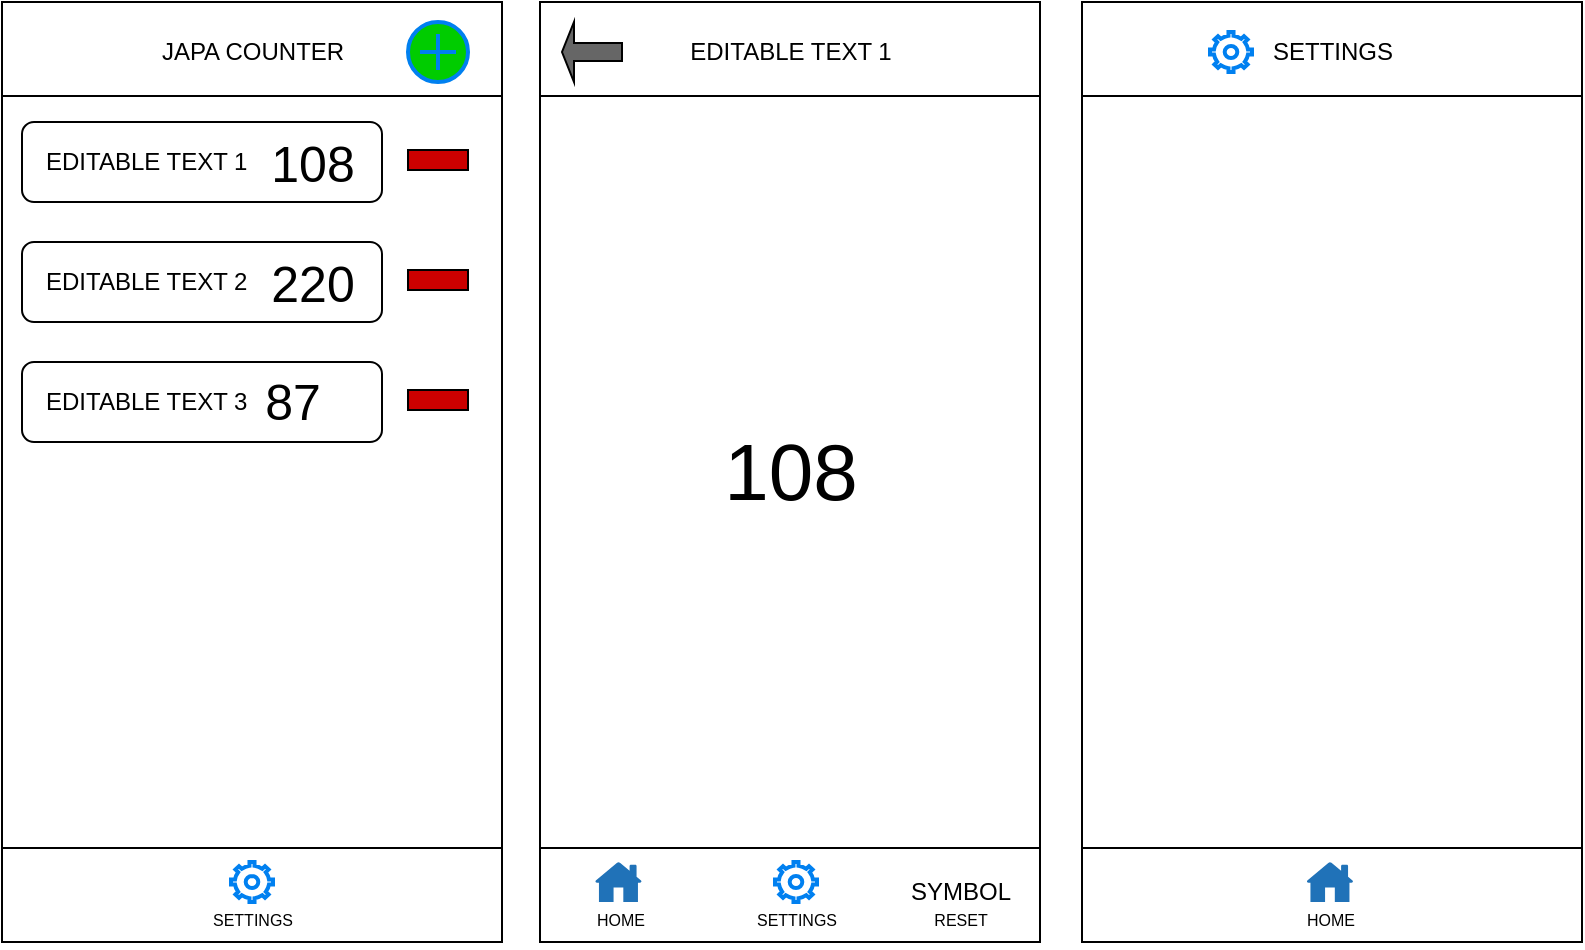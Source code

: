 <mxfile version="28.1.2">
  <diagram name="Page-1" id="dfNJQbDvSDNy0ns53r4n">
    <mxGraphModel dx="1186" dy="746" grid="1" gridSize="10" guides="1" tooltips="1" connect="1" arrows="1" fold="1" page="1" pageScale="1" pageWidth="827" pageHeight="1169" math="0" shadow="0">
      <root>
        <mxCell id="0" />
        <mxCell id="1" parent="0" />
        <mxCell id="suief4yFfAgGJzJjzFjQ-1" value="" style="shape=process;whiteSpace=wrap;html=1;backgroundOutline=1;rotation=90;" vertex="1" parent="1">
          <mxGeometry x="-90" y="190" width="470" height="250" as="geometry" />
        </mxCell>
        <mxCell id="suief4yFfAgGJzJjzFjQ-2" value="" style="shape=process;whiteSpace=wrap;html=1;backgroundOutline=1;rotation=90;" vertex="1" parent="1">
          <mxGeometry x="179" y="190" width="470" height="250" as="geometry" />
        </mxCell>
        <mxCell id="suief4yFfAgGJzJjzFjQ-3" value="" style="shape=process;whiteSpace=wrap;html=1;backgroundOutline=1;rotation=90;" vertex="1" parent="1">
          <mxGeometry x="450" y="190" width="470" height="250" as="geometry" />
        </mxCell>
        <mxCell id="suief4yFfAgGJzJjzFjQ-4" value="JAPA COUNTER" style="text;html=1;align=center;verticalAlign=middle;resizable=0;points=[];autosize=1;strokeColor=none;fillColor=none;" vertex="1" parent="1">
          <mxGeometry x="90" y="90" width="110" height="30" as="geometry" />
        </mxCell>
        <mxCell id="suief4yFfAgGJzJjzFjQ-5" value="&amp;nbsp; &amp;nbsp;EDITABLE TEXT 1" style="rounded=1;whiteSpace=wrap;html=1;align=left;" vertex="1" parent="1">
          <mxGeometry x="30" y="140" width="180" height="40" as="geometry" />
        </mxCell>
        <mxCell id="suief4yFfAgGJzJjzFjQ-14" value="" style="html=1;verticalLabelPosition=bottom;align=center;labelBackgroundColor=#ffffff;verticalAlign=top;strokeWidth=2;strokeColor=#0080F0;shadow=0;dashed=0;shape=mxgraph.ios7.icons.add;fillColor=#00CC00;" vertex="1" parent="1">
          <mxGeometry x="223" y="90" width="30" height="30" as="geometry" />
        </mxCell>
        <mxCell id="suief4yFfAgGJzJjzFjQ-17" value="" style="whiteSpace=wrap;html=1;fillColor=#CC0000;" vertex="1" parent="1">
          <mxGeometry x="223" y="154" width="30" height="10" as="geometry" />
        </mxCell>
        <mxCell id="suief4yFfAgGJzJjzFjQ-20" value="&amp;nbsp; &amp;nbsp;EDITABLE TEXT 2" style="rounded=1;whiteSpace=wrap;html=1;align=left;" vertex="1" parent="1">
          <mxGeometry x="30" y="200" width="180" height="40" as="geometry" />
        </mxCell>
        <mxCell id="suief4yFfAgGJzJjzFjQ-21" value="" style="whiteSpace=wrap;html=1;fillColor=#CC0000;strokeColor=default;align=center;verticalAlign=middle;fontFamily=Helvetica;fontSize=12;fontColor=default;" vertex="1" parent="1">
          <mxGeometry x="223" y="214" width="30" height="10" as="geometry" />
        </mxCell>
        <mxCell id="suief4yFfAgGJzJjzFjQ-22" value="&amp;nbsp; &amp;nbsp;EDITABLE TEXT 3" style="rounded=1;whiteSpace=wrap;html=1;align=left;" vertex="1" parent="1">
          <mxGeometry x="30" y="260" width="180" height="40" as="geometry" />
        </mxCell>
        <mxCell id="suief4yFfAgGJzJjzFjQ-23" value="" style="whiteSpace=wrap;html=1;fillColor=#CC0000;strokeColor=default;align=center;verticalAlign=middle;fontFamily=Helvetica;fontSize=12;fontColor=default;" vertex="1" parent="1">
          <mxGeometry x="223" y="274" width="30" height="10" as="geometry" />
        </mxCell>
        <mxCell id="suief4yFfAgGJzJjzFjQ-25" value="EDITABLE TEXT 1" style="text;html=1;align=center;verticalAlign=middle;resizable=0;points=[];autosize=1;strokeColor=none;fillColor=none;" vertex="1" parent="1">
          <mxGeometry x="354" y="90" width="120" height="30" as="geometry" />
        </mxCell>
        <mxCell id="suief4yFfAgGJzJjzFjQ-26" value="&lt;font style=&quot;font-size: 40px;&quot;&gt;108&lt;/font&gt;" style="text;html=1;align=center;verticalAlign=middle;resizable=0;points=[];autosize=1;strokeColor=none;fillColor=none;" vertex="1" parent="1">
          <mxGeometry x="369" y="284" width="90" height="60" as="geometry" />
        </mxCell>
        <mxCell id="suief4yFfAgGJzJjzFjQ-27" value="&lt;font style=&quot;font-size: 25px;&quot;&gt;108&lt;/font&gt;" style="text;html=1;align=center;verticalAlign=middle;resizable=0;points=[];autosize=1;strokeColor=none;fillColor=none;" vertex="1" parent="1">
          <mxGeometry x="140" y="140" width="70" height="40" as="geometry" />
        </mxCell>
        <mxCell id="suief4yFfAgGJzJjzFjQ-28" value="&lt;font style=&quot;font-size: 25px;&quot;&gt;220&lt;/font&gt;" style="text;html=1;align=center;verticalAlign=middle;resizable=0;points=[];autosize=1;strokeColor=none;fillColor=none;" vertex="1" parent="1">
          <mxGeometry x="140" y="200" width="70" height="40" as="geometry" />
        </mxCell>
        <mxCell id="suief4yFfAgGJzJjzFjQ-29" value="&lt;font style=&quot;font-size: 25px;&quot;&gt;87&lt;/font&gt;" style="text;html=1;align=center;verticalAlign=middle;resizable=0;points=[];autosize=1;strokeColor=none;fillColor=none;" vertex="1" parent="1">
          <mxGeometry x="140" y="259" width="50" height="40" as="geometry" />
        </mxCell>
        <mxCell id="suief4yFfAgGJzJjzFjQ-30" value="" style="shape=singleArrow;direction=west;whiteSpace=wrap;html=1;fillColor=#666666;" vertex="1" parent="1">
          <mxGeometry x="300" y="90" width="30" height="30" as="geometry" />
        </mxCell>
        <mxCell id="suief4yFfAgGJzJjzFjQ-31" value="&lt;font style=&quot;font-size: 8px;&quot;&gt;RESET&lt;/font&gt;" style="text;html=1;align=center;verticalAlign=middle;resizable=0;points=[];autosize=1;strokeColor=none;fillColor=none;" vertex="1" parent="1">
          <mxGeometry x="474" y="523" width="50" height="30" as="geometry" />
        </mxCell>
        <mxCell id="suief4yFfAgGJzJjzFjQ-33" value="&lt;font style=&quot;font-size: 8px;&quot;&gt;HOME&lt;/font&gt;" style="text;html=1;align=center;verticalAlign=middle;resizable=0;points=[];autosize=1;strokeColor=none;fillColor=none;" vertex="1" parent="1">
          <mxGeometry x="304" y="523" width="50" height="30" as="geometry" />
        </mxCell>
        <mxCell id="suief4yFfAgGJzJjzFjQ-34" value="SYMBOL" style="text;html=1;align=center;verticalAlign=middle;resizable=0;points=[];autosize=1;strokeColor=none;fillColor=none;" vertex="1" parent="1">
          <mxGeometry x="464" y="510" width="70" height="30" as="geometry" />
        </mxCell>
        <mxCell id="suief4yFfAgGJzJjzFjQ-36" value="&lt;font style=&quot;font-size: 8px;&quot;&gt;SETTINGS&lt;/font&gt;" style="text;html=1;align=center;verticalAlign=middle;resizable=0;points=[];autosize=1;strokeColor=none;fillColor=none;" vertex="1" parent="1">
          <mxGeometry x="387" y="523" width="60" height="30" as="geometry" />
        </mxCell>
        <mxCell id="suief4yFfAgGJzJjzFjQ-40" value="&lt;font style=&quot;font-size: 8px;&quot;&gt;SETTINGS&lt;/font&gt;" style="text;html=1;align=center;verticalAlign=middle;resizable=0;points=[];autosize=1;strokeColor=none;fillColor=none;" vertex="1" parent="1">
          <mxGeometry x="115" y="523" width="60" height="30" as="geometry" />
        </mxCell>
        <mxCell id="suief4yFfAgGJzJjzFjQ-42" value="&lt;font style=&quot;font-size: 8px;&quot;&gt;HOME&lt;/font&gt;" style="text;html=1;align=center;verticalAlign=middle;resizable=0;points=[];autosize=1;strokeColor=none;fillColor=none;" vertex="1" parent="1">
          <mxGeometry x="659" y="523" width="50" height="30" as="geometry" />
        </mxCell>
        <mxCell id="suief4yFfAgGJzJjzFjQ-44" value="SETTINGS" style="text;html=1;align=center;verticalAlign=middle;resizable=0;points=[];autosize=1;strokeColor=none;fillColor=none;" vertex="1" parent="1">
          <mxGeometry x="645" y="90" width="80" height="30" as="geometry" />
        </mxCell>
        <mxCell id="suief4yFfAgGJzJjzFjQ-46" value="" style="html=1;verticalLabelPosition=bottom;align=center;labelBackgroundColor=#ffffff;verticalAlign=top;strokeWidth=2;strokeColor=#0080F0;shadow=0;dashed=0;shape=mxgraph.ios7.icons.settings;" vertex="1" parent="1">
          <mxGeometry x="406.5" y="510" width="21" height="20" as="geometry" />
        </mxCell>
        <mxCell id="suief4yFfAgGJzJjzFjQ-47" value="" style="html=1;verticalLabelPosition=bottom;align=center;labelBackgroundColor=#ffffff;verticalAlign=top;strokeWidth=2;strokeColor=#0080F0;shadow=0;dashed=0;shape=mxgraph.ios7.icons.settings;" vertex="1" parent="1">
          <mxGeometry x="624" y="95" width="21" height="20" as="geometry" />
        </mxCell>
        <mxCell id="suief4yFfAgGJzJjzFjQ-48" value="" style="sketch=0;pointerEvents=1;shadow=0;dashed=0;html=1;strokeColor=none;labelPosition=center;verticalLabelPosition=bottom;verticalAlign=top;outlineConnect=0;align=center;shape=mxgraph.office.concepts.home;fillColor=#2072B8;" vertex="1" parent="1">
          <mxGeometry x="316.5" y="510" width="23.5" height="20" as="geometry" />
        </mxCell>
        <mxCell id="suief4yFfAgGJzJjzFjQ-49" value="" style="sketch=0;pointerEvents=1;shadow=0;dashed=0;html=1;strokeColor=none;labelPosition=center;verticalLabelPosition=bottom;verticalAlign=top;outlineConnect=0;align=center;shape=mxgraph.office.concepts.home;fillColor=#2072B8;" vertex="1" parent="1">
          <mxGeometry x="672.25" y="510" width="23.5" height="20" as="geometry" />
        </mxCell>
        <mxCell id="suief4yFfAgGJzJjzFjQ-51" value="" style="html=1;verticalLabelPosition=bottom;align=center;labelBackgroundColor=#ffffff;verticalAlign=top;strokeWidth=2;strokeColor=#0080F0;shadow=0;dashed=0;shape=mxgraph.ios7.icons.settings;" vertex="1" parent="1">
          <mxGeometry x="134.5" y="510" width="21" height="20" as="geometry" />
        </mxCell>
      </root>
    </mxGraphModel>
  </diagram>
</mxfile>
